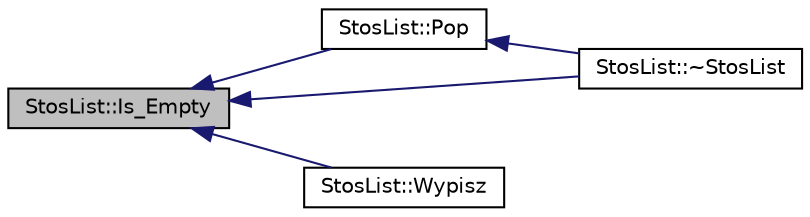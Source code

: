 digraph G
{
  edge [fontname="Helvetica",fontsize="10",labelfontname="Helvetica",labelfontsize="10"];
  node [fontname="Helvetica",fontsize="10",shape=record];
  rankdir="LR";
  Node1 [label="StosList::Is_Empty",height=0.2,width=0.4,color="black", fillcolor="grey75", style="filled" fontcolor="black"];
  Node1 -> Node2 [dir="back",color="midnightblue",fontsize="10",style="solid",fontname="Helvetica"];
  Node2 [label="StosList::Pop",height=0.2,width=0.4,color="black", fillcolor="white", style="filled",URL="$class_stos_list.html#a0143c691a1d366d10a5e320fa0dbe37e",tooltip="Zdejmowanie elementu ze stosu."];
  Node2 -> Node3 [dir="back",color="midnightblue",fontsize="10",style="solid",fontname="Helvetica"];
  Node3 [label="StosList::~StosList",height=0.2,width=0.4,color="black", fillcolor="white", style="filled",URL="$class_stos_list.html#a0f593cd66d5dc39154070fd88c550b0c",tooltip="Destruktor klasy StosList."];
  Node1 -> Node4 [dir="back",color="midnightblue",fontsize="10",style="solid",fontname="Helvetica"];
  Node4 [label="StosList::Wypisz",height=0.2,width=0.4,color="black", fillcolor="white", style="filled",URL="$class_stos_list.html#a224469e77a96ad3b12bbc3af62dd32e7",tooltip="Wypisywanie stosu."];
  Node1 -> Node3 [dir="back",color="midnightblue",fontsize="10",style="solid",fontname="Helvetica"];
}
